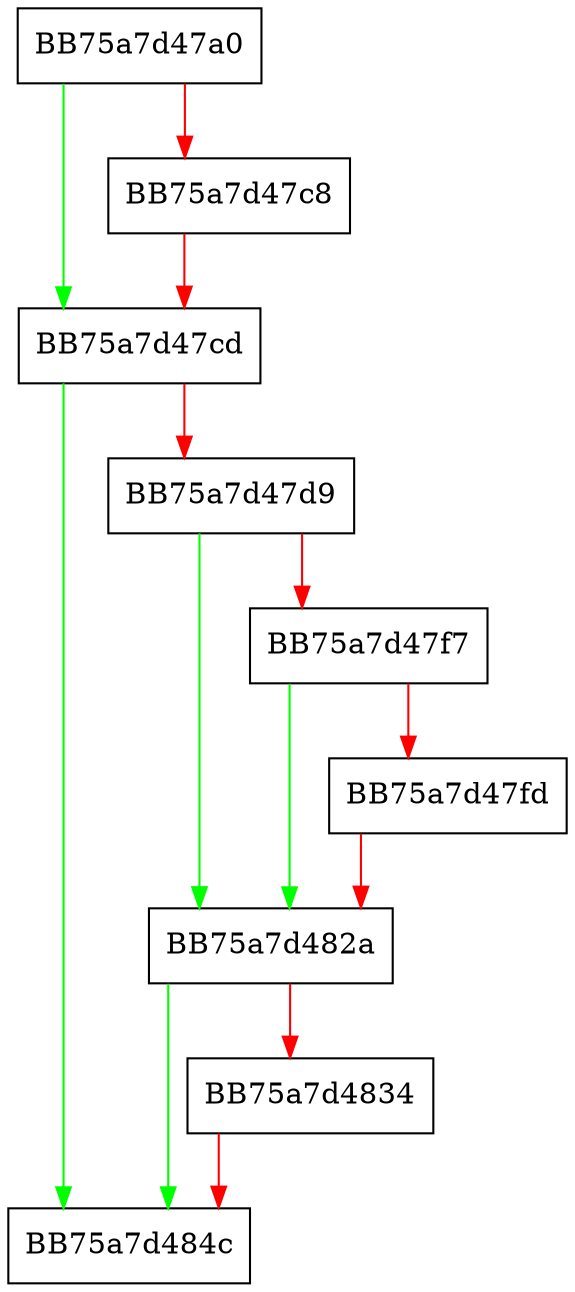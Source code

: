 digraph DisablePathNotFound {
  node [shape="box"];
  graph [splines=ortho];
  BB75a7d47a0 -> BB75a7d47cd [color="green"];
  BB75a7d47a0 -> BB75a7d47c8 [color="red"];
  BB75a7d47c8 -> BB75a7d47cd [color="red"];
  BB75a7d47cd -> BB75a7d484c [color="green"];
  BB75a7d47cd -> BB75a7d47d9 [color="red"];
  BB75a7d47d9 -> BB75a7d482a [color="green"];
  BB75a7d47d9 -> BB75a7d47f7 [color="red"];
  BB75a7d47f7 -> BB75a7d482a [color="green"];
  BB75a7d47f7 -> BB75a7d47fd [color="red"];
  BB75a7d47fd -> BB75a7d482a [color="red"];
  BB75a7d482a -> BB75a7d484c [color="green"];
  BB75a7d482a -> BB75a7d4834 [color="red"];
  BB75a7d4834 -> BB75a7d484c [color="red"];
}